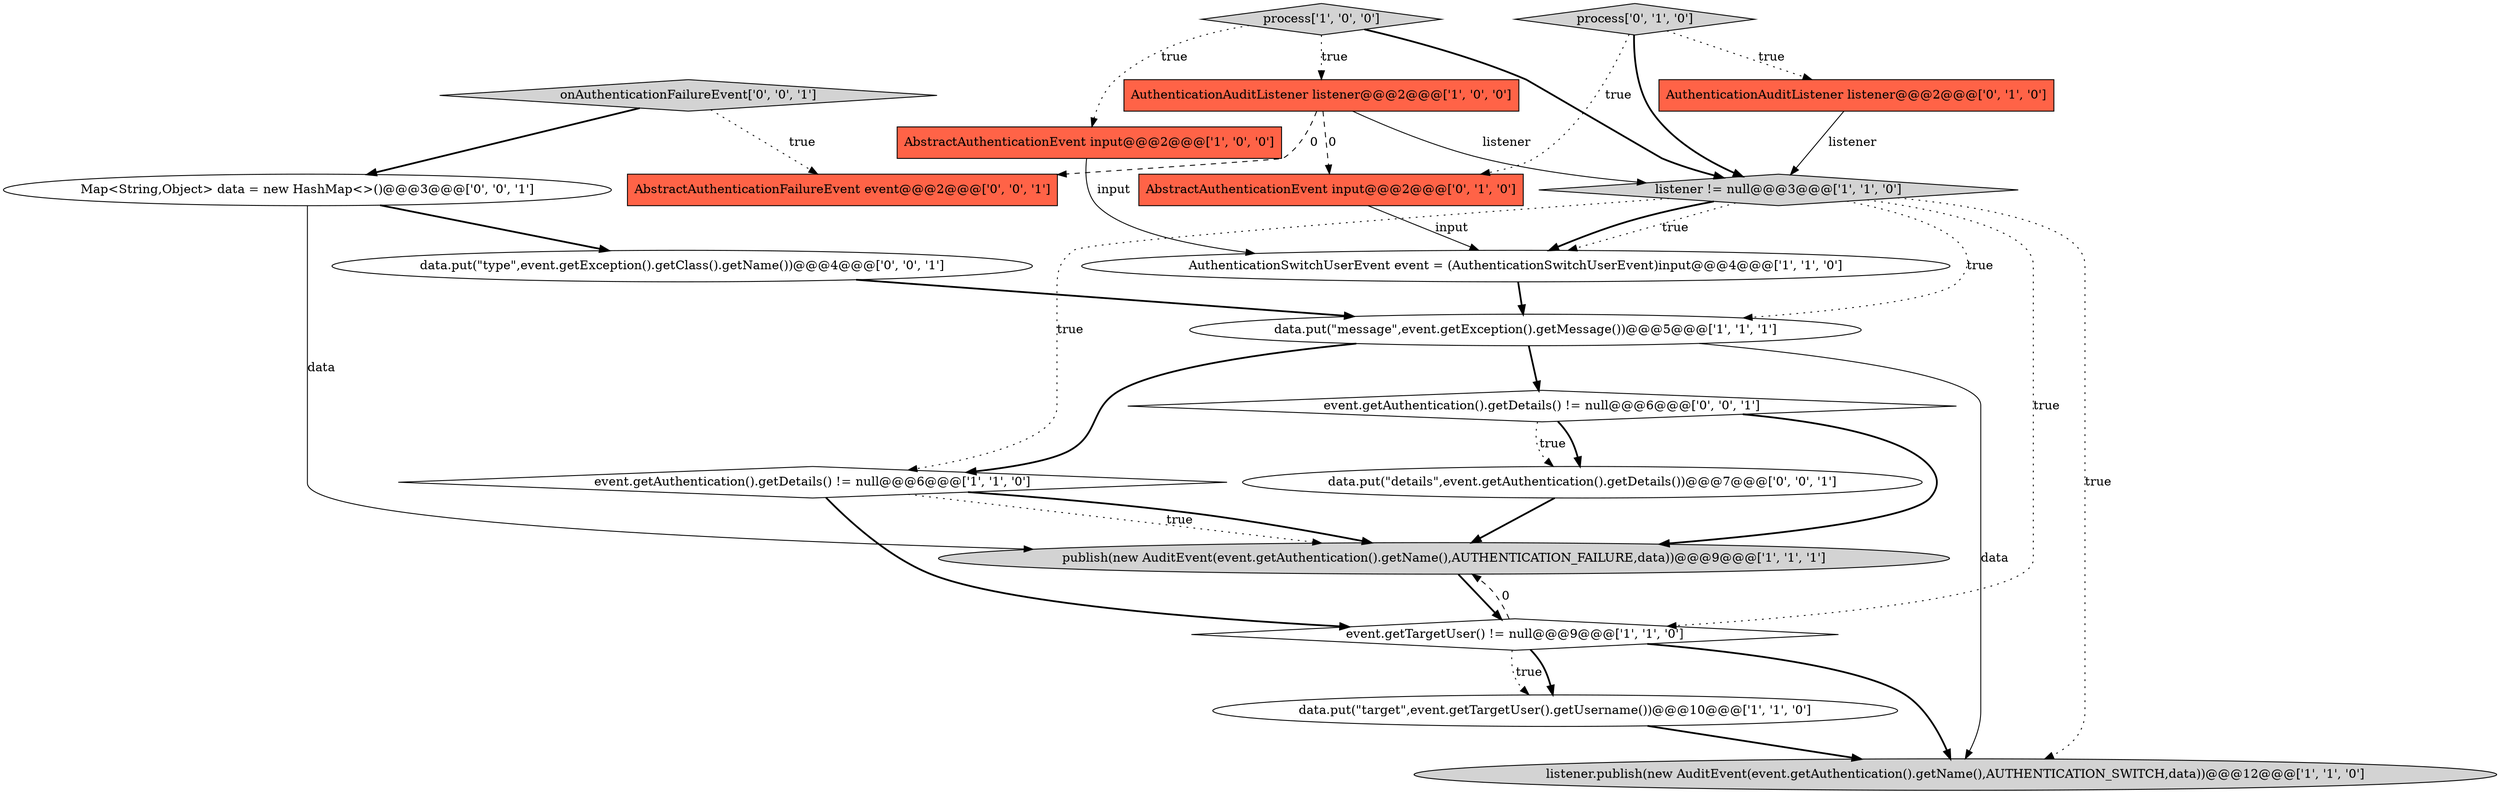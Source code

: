 digraph {
5 [style = filled, label = "data.put(\"message\",event.getException().getMessage())@@@5@@@['1', '1', '1']", fillcolor = white, shape = ellipse image = "AAA0AAABBB1BBB"];
14 [style = filled, label = "onAuthenticationFailureEvent['0', '0', '1']", fillcolor = lightgray, shape = diamond image = "AAA0AAABBB3BBB"];
12 [style = filled, label = "AbstractAuthenticationEvent input@@@2@@@['0', '1', '0']", fillcolor = tomato, shape = box image = "AAA1AAABBB2BBB"];
9 [style = filled, label = "AuthenticationAuditListener listener@@@2@@@['1', '0', '0']", fillcolor = tomato, shape = box image = "AAA1AAABBB1BBB"];
0 [style = filled, label = "process['1', '0', '0']", fillcolor = lightgray, shape = diamond image = "AAA0AAABBB1BBB"];
8 [style = filled, label = "data.put(\"target\",event.getTargetUser().getUsername())@@@10@@@['1', '1', '0']", fillcolor = white, shape = ellipse image = "AAA0AAABBB1BBB"];
11 [style = filled, label = "AuthenticationAuditListener listener@@@2@@@['0', '1', '0']", fillcolor = tomato, shape = box image = "AAA0AAABBB2BBB"];
17 [style = filled, label = "Map<String,Object> data = new HashMap<>()@@@3@@@['0', '0', '1']", fillcolor = white, shape = ellipse image = "AAA0AAABBB3BBB"];
1 [style = filled, label = "AbstractAuthenticationEvent input@@@2@@@['1', '0', '0']", fillcolor = tomato, shape = box image = "AAA0AAABBB1BBB"];
18 [style = filled, label = "data.put(\"details\",event.getAuthentication().getDetails())@@@7@@@['0', '0', '1']", fillcolor = white, shape = ellipse image = "AAA0AAABBB3BBB"];
4 [style = filled, label = "AuthenticationSwitchUserEvent event = (AuthenticationSwitchUserEvent)input@@@4@@@['1', '1', '0']", fillcolor = white, shape = ellipse image = "AAA0AAABBB1BBB"];
10 [style = filled, label = "event.getTargetUser() != null@@@9@@@['1', '1', '0']", fillcolor = white, shape = diamond image = "AAA0AAABBB1BBB"];
13 [style = filled, label = "process['0', '1', '0']", fillcolor = lightgray, shape = diamond image = "AAA0AAABBB2BBB"];
6 [style = filled, label = "listener.publish(new AuditEvent(event.getAuthentication().getName(),AUTHENTICATION_SWITCH,data))@@@12@@@['1', '1', '0']", fillcolor = lightgray, shape = ellipse image = "AAA0AAABBB1BBB"];
15 [style = filled, label = "AbstractAuthenticationFailureEvent event@@@2@@@['0', '0', '1']", fillcolor = tomato, shape = box image = "AAA0AAABBB3BBB"];
16 [style = filled, label = "event.getAuthentication().getDetails() != null@@@6@@@['0', '0', '1']", fillcolor = white, shape = diamond image = "AAA0AAABBB3BBB"];
19 [style = filled, label = "data.put(\"type\",event.getException().getClass().getName())@@@4@@@['0', '0', '1']", fillcolor = white, shape = ellipse image = "AAA0AAABBB3BBB"];
2 [style = filled, label = "publish(new AuditEvent(event.getAuthentication().getName(),AUTHENTICATION_FAILURE,data))@@@9@@@['1', '1', '1']", fillcolor = lightgray, shape = ellipse image = "AAA0AAABBB1BBB"];
7 [style = filled, label = "event.getAuthentication().getDetails() != null@@@6@@@['1', '1', '0']", fillcolor = white, shape = diamond image = "AAA0AAABBB1BBB"];
3 [style = filled, label = "listener != null@@@3@@@['1', '1', '0']", fillcolor = lightgray, shape = diamond image = "AAA0AAABBB1BBB"];
17->2 [style = solid, label="data"];
5->6 [style = solid, label="data"];
7->2 [style = dotted, label="true"];
10->8 [style = dotted, label="true"];
0->3 [style = bold, label=""];
3->7 [style = dotted, label="true"];
16->18 [style = bold, label=""];
13->12 [style = dotted, label="true"];
7->10 [style = bold, label=""];
12->4 [style = solid, label="input"];
3->10 [style = dotted, label="true"];
3->4 [style = dotted, label="true"];
9->3 [style = solid, label="listener"];
14->17 [style = bold, label=""];
8->6 [style = bold, label=""];
3->6 [style = dotted, label="true"];
16->2 [style = bold, label=""];
2->10 [style = bold, label=""];
18->2 [style = bold, label=""];
3->4 [style = bold, label=""];
10->6 [style = bold, label=""];
17->19 [style = bold, label=""];
10->2 [style = dashed, label="0"];
5->16 [style = bold, label=""];
19->5 [style = bold, label=""];
14->15 [style = dotted, label="true"];
3->5 [style = dotted, label="true"];
10->8 [style = bold, label=""];
13->3 [style = bold, label=""];
9->15 [style = dashed, label="0"];
7->2 [style = bold, label=""];
13->11 [style = dotted, label="true"];
5->7 [style = bold, label=""];
9->12 [style = dashed, label="0"];
0->9 [style = dotted, label="true"];
11->3 [style = solid, label="listener"];
4->5 [style = bold, label=""];
1->4 [style = solid, label="input"];
0->1 [style = dotted, label="true"];
16->18 [style = dotted, label="true"];
}
